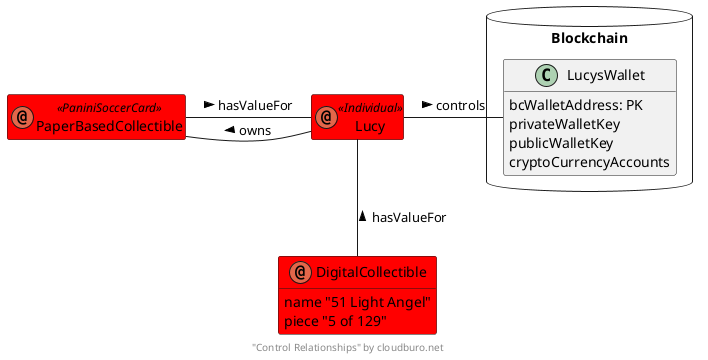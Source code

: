 @startuml
'https://plantuml.com/class-diagram

hide empty members

footer "Control Relationships" by cloudburo.net

annotation Lucy <<Individual>> #red
annotation PaperBasedCollectible <<PaniniSoccerCard>> #red


annotation DigitalCollectible #red {
    name "51 Light Angel"
    piece "5 of 129"
}

package Blockchain <<Database>> {
  class LucysWallet {
     bcWalletAddress: PK
     privateWalletKey
     publicWalletKey
     cryptoCurrencyAccounts

   }


}


Lucy -- DigitalCollectible: hasValueFor <
Lucy - LucysWallet: controls >
PaperBasedCollectible - Lucy: hasValueFor >
PaperBasedCollectible - Lucy: owns <
@enduml